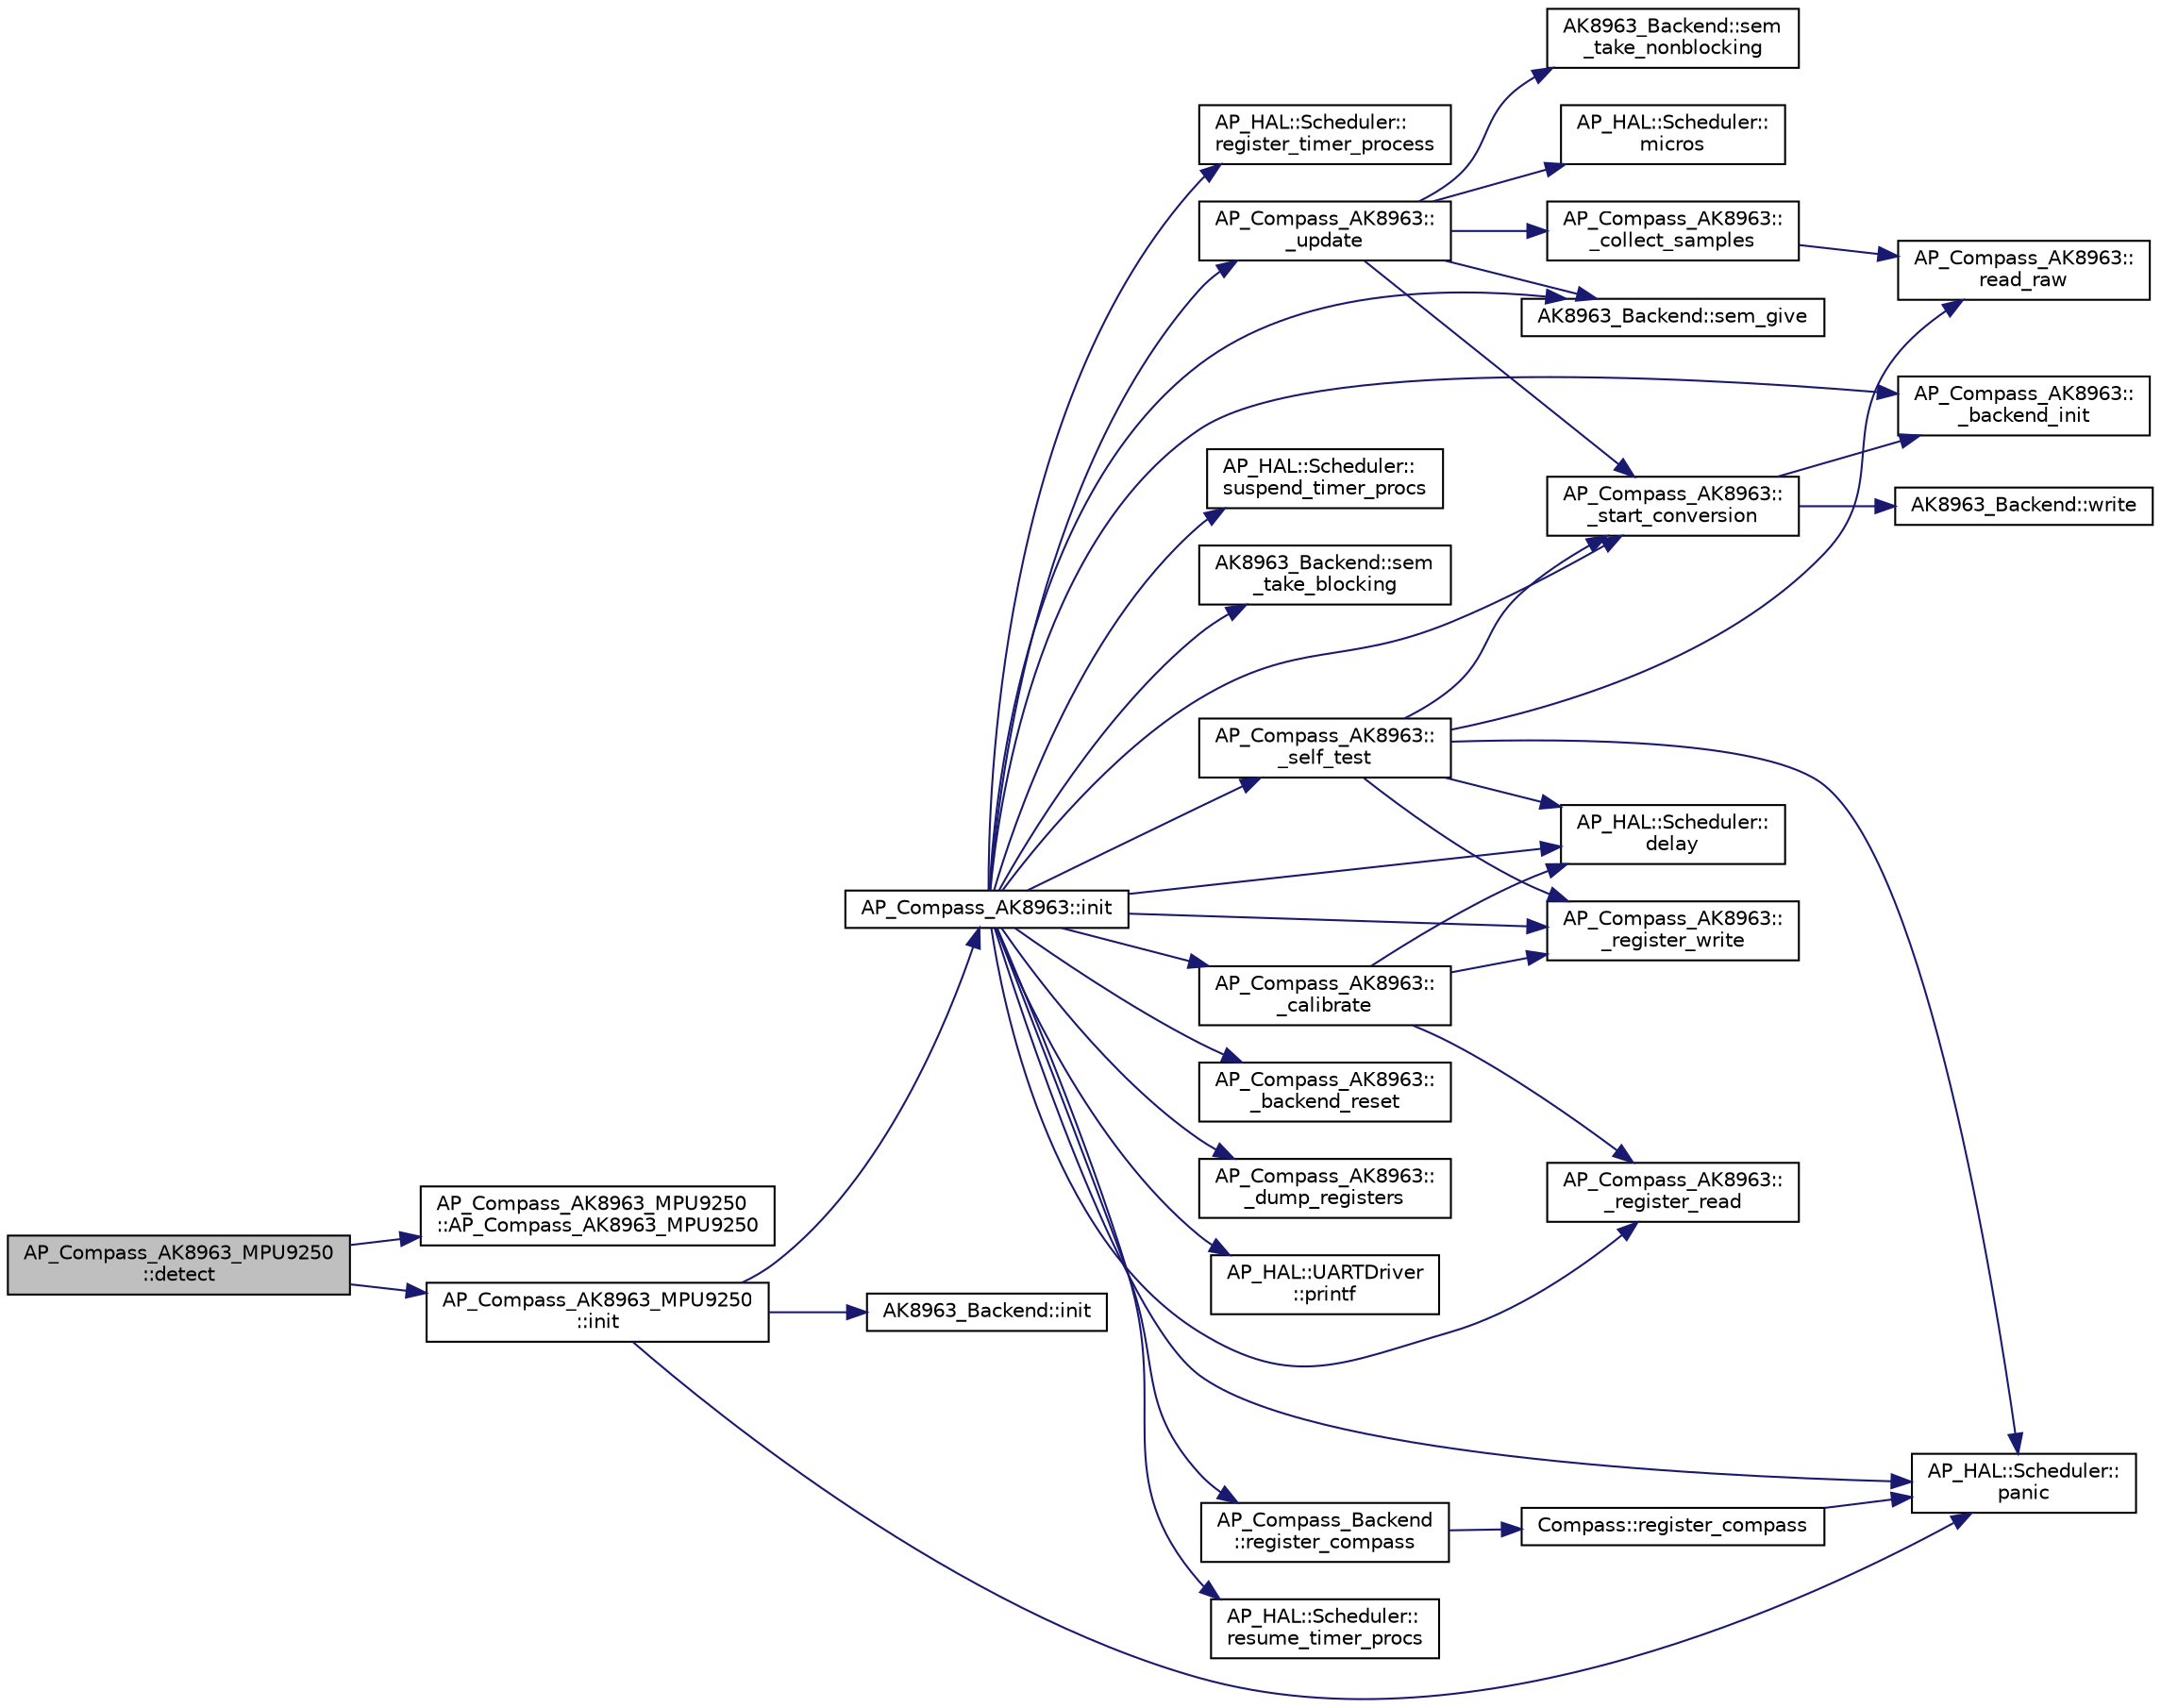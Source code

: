 digraph "AP_Compass_AK8963_MPU9250::detect"
{
 // INTERACTIVE_SVG=YES
  edge [fontname="Helvetica",fontsize="10",labelfontname="Helvetica",labelfontsize="10"];
  node [fontname="Helvetica",fontsize="10",shape=record];
  rankdir="LR";
  Node1 [label="AP_Compass_AK8963_MPU9250\l::detect",height=0.2,width=0.4,color="black", fillcolor="grey75", style="filled" fontcolor="black"];
  Node1 -> Node2 [color="midnightblue",fontsize="10",style="solid",fontname="Helvetica"];
  Node2 [label="AP_Compass_AK8963_MPU9250\l::AP_Compass_AK8963_MPU9250",height=0.2,width=0.4,color="black", fillcolor="white", style="filled",URL="$classAP__Compass__AK8963__MPU9250.html#a6c71aab721595ab5ee18a9cbc610372b"];
  Node1 -> Node3 [color="midnightblue",fontsize="10",style="solid",fontname="Helvetica"];
  Node3 [label="AP_Compass_AK8963_MPU9250\l::init",height=0.2,width=0.4,color="black", fillcolor="white", style="filled",URL="$classAP__Compass__AK8963__MPU9250.html#a8f1c4437b09e2fcb6e3b863a9a3c119d"];
  Node3 -> Node4 [color="midnightblue",fontsize="10",style="solid",fontname="Helvetica"];
  Node4 [label="AP_HAL::Scheduler::\lpanic",height=0.2,width=0.4,color="black", fillcolor="white", style="filled",URL="$classAP__HAL_1_1Scheduler.html#a65f0d4e404d3e6fda4d8b0b101c9780f"];
  Node3 -> Node5 [color="midnightblue",fontsize="10",style="solid",fontname="Helvetica"];
  Node5 [label="AK8963_Backend::init",height=0.2,width=0.4,color="black", fillcolor="white", style="filled",URL="$classAK8963__Backend.html#a45016bc4cb62917cd35aeabe09df2ecb"];
  Node3 -> Node6 [color="midnightblue",fontsize="10",style="solid",fontname="Helvetica"];
  Node6 [label="AP_Compass_AK8963::init",height=0.2,width=0.4,color="black", fillcolor="white", style="filled",URL="$classAP__Compass__AK8963.html#acdbf7f9d95111c8c6cf571da0b066bdd"];
  Node6 -> Node7 [color="midnightblue",fontsize="10",style="solid",fontname="Helvetica"];
  Node7 [label="AP_HAL::Scheduler::\lsuspend_timer_procs",height=0.2,width=0.4,color="black", fillcolor="white", style="filled",URL="$classAP__HAL_1_1Scheduler.html#ae7d4952721abae16479fef1f0ca37145"];
  Node6 -> Node8 [color="midnightblue",fontsize="10",style="solid",fontname="Helvetica"];
  Node8 [label="AK8963_Backend::sem\l_take_blocking",height=0.2,width=0.4,color="black", fillcolor="white", style="filled",URL="$classAK8963__Backend.html#a69a47e66be46ec1c942c5ee5179899ec"];
  Node6 -> Node9 [color="midnightblue",fontsize="10",style="solid",fontname="Helvetica"];
  Node9 [label="AP_Compass_AK8963::\l_backend_init",height=0.2,width=0.4,color="black", fillcolor="white", style="filled",URL="$classAP__Compass__AK8963.html#a284b46032df979528cc672066ebf1861"];
  Node6 -> Node10 [color="midnightblue",fontsize="10",style="solid",fontname="Helvetica"];
  Node10 [label="AK8963_Backend::sem_give",height=0.2,width=0.4,color="black", fillcolor="white", style="filled",URL="$classAK8963__Backend.html#affd60671ad1e97dc80e53256df54b64b"];
  Node6 -> Node11 [color="midnightblue",fontsize="10",style="solid",fontname="Helvetica"];
  Node11 [label="AP_Compass_AK8963::\l_register_write",height=0.2,width=0.4,color="black", fillcolor="white", style="filled",URL="$classAP__Compass__AK8963.html#a378f5bb0aa95ca3e840fa2367d633709"];
  Node6 -> Node12 [color="midnightblue",fontsize="10",style="solid",fontname="Helvetica"];
  Node12 [label="AP_HAL::Scheduler::\ldelay",height=0.2,width=0.4,color="black", fillcolor="white", style="filled",URL="$classAP__HAL_1_1Scheduler.html#ab3175e2e6223ccfe82f957e41cc12b26"];
  Node6 -> Node13 [color="midnightblue",fontsize="10",style="solid",fontname="Helvetica"];
  Node13 [label="AP_Compass_AK8963::\l_register_read",height=0.2,width=0.4,color="black", fillcolor="white", style="filled",URL="$classAP__Compass__AK8963.html#ad76d04d22141b079603a9c5726e5c251"];
  Node6 -> Node14 [color="midnightblue",fontsize="10",style="solid",fontname="Helvetica"];
  Node14 [label="AP_Compass_AK8963::\l_backend_reset",height=0.2,width=0.4,color="black", fillcolor="white", style="filled",URL="$classAP__Compass__AK8963.html#a630ed9af09c99e43eefa0a8788356e64"];
  Node6 -> Node15 [color="midnightblue",fontsize="10",style="solid",fontname="Helvetica"];
  Node15 [label="AP_Compass_AK8963::\l_dump_registers",height=0.2,width=0.4,color="black", fillcolor="white", style="filled",URL="$classAP__Compass__AK8963.html#a30854c4f2e8f1adf07ea78071650f227"];
  Node6 -> Node16 [color="midnightblue",fontsize="10",style="solid",fontname="Helvetica"];
  Node16 [label="AP_HAL::UARTDriver\l::printf",height=0.2,width=0.4,color="black", fillcolor="white", style="filled",URL="$classAP__HAL_1_1UARTDriver.html#a4b1ae6fcec3dfe651d08faf589f4ad6d"];
  Node6 -> Node4 [color="midnightblue",fontsize="10",style="solid",fontname="Helvetica"];
  Node6 -> Node17 [color="midnightblue",fontsize="10",style="solid",fontname="Helvetica"];
  Node17 [label="AP_Compass_AK8963::\l_calibrate",height=0.2,width=0.4,color="black", fillcolor="white", style="filled",URL="$classAP__Compass__AK8963.html#ad72f424d1313f4ad5951ef6a2f399740"];
  Node17 -> Node11 [color="midnightblue",fontsize="10",style="solid",fontname="Helvetica"];
  Node17 -> Node12 [color="midnightblue",fontsize="10",style="solid",fontname="Helvetica"];
  Node17 -> Node13 [color="midnightblue",fontsize="10",style="solid",fontname="Helvetica"];
  Node6 -> Node18 [color="midnightblue",fontsize="10",style="solid",fontname="Helvetica"];
  Node18 [label="AP_Compass_AK8963::\l_self_test",height=0.2,width=0.4,color="black", fillcolor="white", style="filled",URL="$classAP__Compass__AK8963.html#a6805981d0f247c3f120649ad48a3652c"];
  Node18 -> Node11 [color="midnightblue",fontsize="10",style="solid",fontname="Helvetica"];
  Node18 -> Node19 [color="midnightblue",fontsize="10",style="solid",fontname="Helvetica"];
  Node19 [label="AP_Compass_AK8963::\l_start_conversion",height=0.2,width=0.4,color="black", fillcolor="white", style="filled",URL="$classAP__Compass__AK8963.html#ab5e882d7275a1eac566cf788500630a0"];
  Node19 -> Node9 [color="midnightblue",fontsize="10",style="solid",fontname="Helvetica"];
  Node19 -> Node20 [color="midnightblue",fontsize="10",style="solid",fontname="Helvetica"];
  Node20 [label="AK8963_Backend::write",height=0.2,width=0.4,color="black", fillcolor="white", style="filled",URL="$classAK8963__Backend.html#a765059affcdbc1fe2f147bb6ecd249c1"];
  Node18 -> Node12 [color="midnightblue",fontsize="10",style="solid",fontname="Helvetica"];
  Node18 -> Node21 [color="midnightblue",fontsize="10",style="solid",fontname="Helvetica"];
  Node21 [label="AP_Compass_AK8963::\lread_raw",height=0.2,width=0.4,color="black", fillcolor="white", style="filled",URL="$classAP__Compass__AK8963.html#a5ac6e35d4f16f9fd08be98cdb71d6c9d"];
  Node18 -> Node4 [color="midnightblue",fontsize="10",style="solid",fontname="Helvetica"];
  Node6 -> Node22 [color="midnightblue",fontsize="10",style="solid",fontname="Helvetica"];
  Node22 [label="AP_Compass_Backend\l::register_compass",height=0.2,width=0.4,color="black", fillcolor="white", style="filled",URL="$classAP__Compass__Backend.html#aee0aed3dcceb809b122d2a0784f44593"];
  Node22 -> Node23 [color="midnightblue",fontsize="10",style="solid",fontname="Helvetica"];
  Node23 [label="Compass::register_compass",height=0.2,width=0.4,color="black", fillcolor="white", style="filled",URL="$classCompass.html#af1b5ea3ff42b02e04526d4be361a1ca1"];
  Node23 -> Node4 [color="midnightblue",fontsize="10",style="solid",fontname="Helvetica"];
  Node6 -> Node24 [color="midnightblue",fontsize="10",style="solid",fontname="Helvetica"];
  Node24 [label="AP_HAL::Scheduler::\lresume_timer_procs",height=0.2,width=0.4,color="black", fillcolor="white", style="filled",URL="$classAP__HAL_1_1Scheduler.html#a7c51e7d405211cac2090dbd456223ef7"];
  Node6 -> Node25 [color="midnightblue",fontsize="10",style="solid",fontname="Helvetica"];
  Node25 [label="AP_HAL::Scheduler::\lregister_timer_process",height=0.2,width=0.4,color="black", fillcolor="white", style="filled",URL="$classAP__HAL_1_1Scheduler.html#ac2c4230957d5dbd3c2fd104af2794b4f"];
  Node6 -> Node26 [color="midnightblue",fontsize="10",style="solid",fontname="Helvetica"];
  Node26 [label="AP_Compass_AK8963::\l_update",height=0.2,width=0.4,color="black", fillcolor="white", style="filled",URL="$classAP__Compass__AK8963.html#aad72266ce1554cc660d865e37fdc72d3"];
  Node26 -> Node27 [color="midnightblue",fontsize="10",style="solid",fontname="Helvetica"];
  Node27 [label="AP_HAL::Scheduler::\lmicros",height=0.2,width=0.4,color="black", fillcolor="white", style="filled",URL="$classAP__HAL_1_1Scheduler.html#add46d722bfb08a16f220e63591654e46"];
  Node26 -> Node28 [color="midnightblue",fontsize="10",style="solid",fontname="Helvetica"];
  Node28 [label="AK8963_Backend::sem\l_take_nonblocking",height=0.2,width=0.4,color="black", fillcolor="white", style="filled",URL="$classAK8963__Backend.html#ad2cd3f29886b2c4f540b20d7f7eeed00"];
  Node26 -> Node19 [color="midnightblue",fontsize="10",style="solid",fontname="Helvetica"];
  Node26 -> Node29 [color="midnightblue",fontsize="10",style="solid",fontname="Helvetica"];
  Node29 [label="AP_Compass_AK8963::\l_collect_samples",height=0.2,width=0.4,color="black", fillcolor="white", style="filled",URL="$classAP__Compass__AK8963.html#a1e775fbd8e39a296e39c2bfc39752489"];
  Node29 -> Node21 [color="midnightblue",fontsize="10",style="solid",fontname="Helvetica"];
  Node26 -> Node10 [color="midnightblue",fontsize="10",style="solid",fontname="Helvetica"];
  Node6 -> Node19 [color="midnightblue",fontsize="10",style="solid",fontname="Helvetica"];
}
